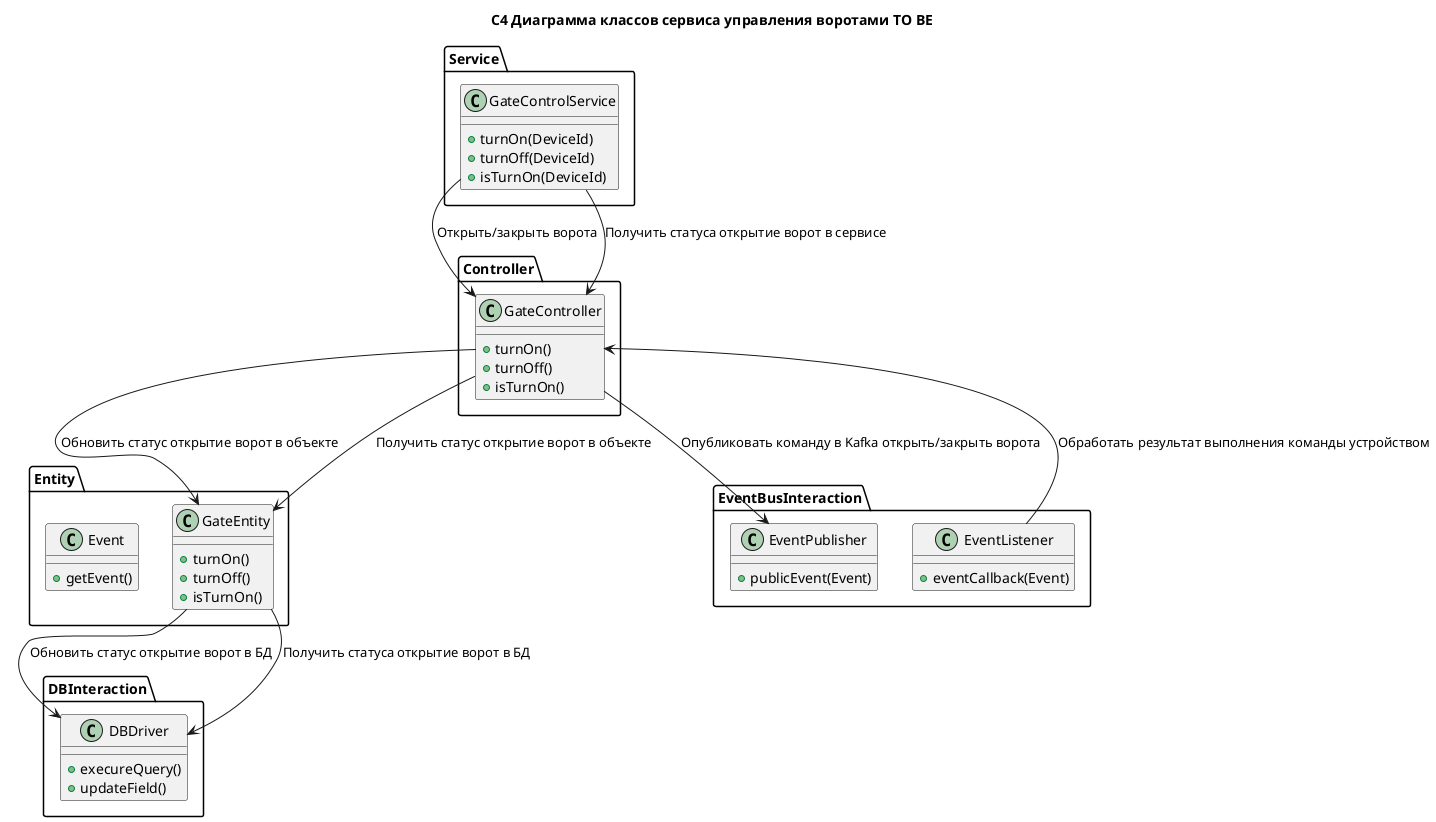@startuml

title C4 Диаграмма классов сервиса управления воротами TO BE

package "Entity" {
    class GateEntity {
        +turnOn()
        +turnOff()
        +isTurnOn()
    }
    class Event {
        +getEvent()
    }
}

package "Controller" {
    class GateController {
        +turnOn()
        +turnOff()
        +isTurnOn()
    }
}

package "DBInteraction" {
    class DBDriver {
        +execureQuery()
        +updateField()
    }
}

package "EventBusInteraction" {
    class EventPublisher {
        +publicEvent(Event)
    }
    class EventListener {
        +eventCallback(Event)
    }
}

package "Service" {
    class GateControlService {
        +turnOn(DeviceId)
        +turnOff(DeviceId)
        +isTurnOn(DeviceId)
    }
}

GateControlService --> GateController : "Открыть/закрыть ворота"
GateController --> EventPublisher : "Опубликовать команду в Kafka открыть/закрыть ворота"
EventListener --> GateController : "Обработать результат выполнения команды устройством"
GateController --> GateEntity : "Обновить статус открытие ворот в объекте"
GateEntity --> DBDriver : "Обновить статус открытие ворот в БД"

GateControlService --> GateController : "Получить статуса открытие ворот в сервисе"
GateController --> GateEntity : "Получить статус открытие ворот в объекте"
GateEntity --> DBDriver : "Получить статуса открытие ворот в БД"

@enduml